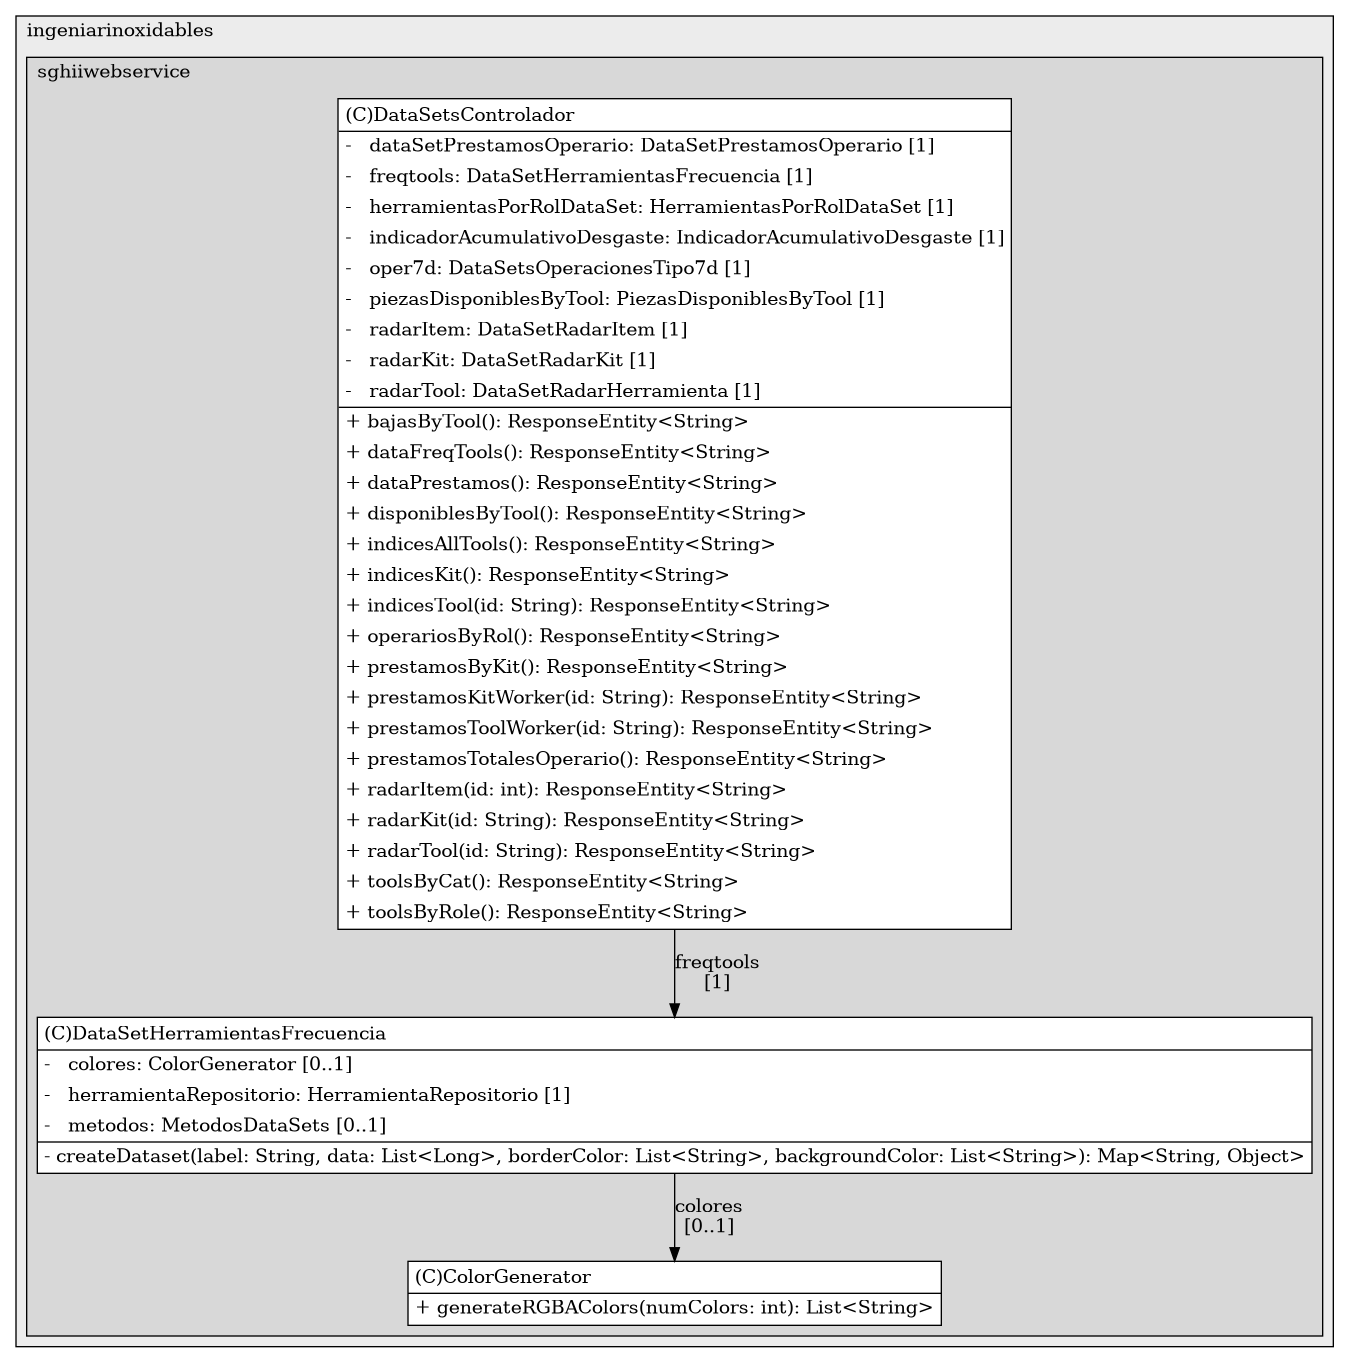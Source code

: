 @startuml

/' diagram meta data start
config=StructureConfiguration;
{
  "projectClassification": {
    "searchMode": "OpenProject", // OpenProject, AllProjects
    "includedProjects": "",
    "pathEndKeywords": "*.impl",
    "isClientPath": "",
    "isClientName": "",
    "isTestPath": "",
    "isTestName": "",
    "isMappingPath": "",
    "isMappingName": "",
    "isDataAccessPath": "",
    "isDataAccessName": "",
    "isDataStructurePath": "",
    "isDataStructureName": "",
    "isInterfaceStructuresPath": "",
    "isInterfaceStructuresName": "",
    "isEntryPointPath": "",
    "isEntryPointName": "",
    "treatFinalFieldsAsMandatory": false
  },
  "graphRestriction": {
    "classPackageExcludeFilter": "",
    "classPackageIncludeFilter": "",
    "classNameExcludeFilter": "",
    "classNameIncludeFilter": "",
    "methodNameExcludeFilter": "",
    "methodNameIncludeFilter": "",
    "removeByInheritance": "", // inheritance/annotation based filtering is done in a second step
    "removeByAnnotation": "",
    "removeByClassPackage": "", // cleanup the graph after inheritance/annotation based filtering is done
    "removeByClassName": "",
    "cutMappings": false,
    "cutEnum": true,
    "cutTests": true,
    "cutClient": true,
    "cutDataAccess": false,
    "cutInterfaceStructures": false,
    "cutDataStructures": false,
    "cutGetterAndSetter": true,
    "cutConstructors": true
  },
  "graphTraversal": {
    "forwardDepth": 6,
    "backwardDepth": 6,
    "classPackageExcludeFilter": "",
    "classPackageIncludeFilter": "",
    "classNameExcludeFilter": "",
    "classNameIncludeFilter": "",
    "methodNameExcludeFilter": "",
    "methodNameIncludeFilter": "",
    "hideMappings": false,
    "hideDataStructures": false,
    "hidePrivateMethods": true,
    "hideInterfaceCalls": true, // indirection: implementation -> interface (is hidden) -> implementation
    "onlyShowApplicationEntryPoints": false, // root node is included
    "useMethodCallsForStructureDiagram": "ForwardOnly" // ForwardOnly, BothDirections, No
  },
  "details": {
    "aggregation": "GroupByClass", // ByClass, GroupByClass, None
    "showClassGenericTypes": true,
    "showMethods": true,
    "showMethodParameterNames": true,
    "showMethodParameterTypes": true,
    "showMethodReturnType": true,
    "showPackageLevels": 2,
    "showDetailedClassStructure": true
  },
  "rootClass": "com.ingeniarinoxidables.sghiiwebservice.DataSets.ColorGenerator",
  "extensionCallbackMethod": "" // qualified.class.name#methodName - signature: public static String method(String)
}
diagram meta data end '/



digraph g {
    rankdir="TB"
    splines=polyline
    

'nodes 
subgraph cluster_1197233471 { 
   	label=ingeniarinoxidables
	labeljust=l
	fillcolor="#ececec"
	style=filled
   
   subgraph cluster_593371288 { 
   	label=sghiiwebservice
	labeljust=l
	fillcolor="#d8d8d8"
	style=filled
   
   ColorGenerator482675278[
	label=<<TABLE BORDER="1" CELLBORDER="0" CELLPADDING="4" CELLSPACING="0">
<TR><TD ALIGN="LEFT" >(C)ColorGenerator</TD></TR>
<HR/>
<TR><TD ALIGN="LEFT" >+ generateRGBAColors(numColors: int): List&lt;String&gt;</TD></TR>
</TABLE>>
	style=filled
	margin=0
	shape=plaintext
	fillcolor="#FFFFFF"
];

DataSetHerramientasFrecuencia482675278[
	label=<<TABLE BORDER="1" CELLBORDER="0" CELLPADDING="4" CELLSPACING="0">
<TR><TD ALIGN="LEFT" >(C)DataSetHerramientasFrecuencia</TD></TR>
<HR/>
<TR><TD ALIGN="LEFT" >-   colores: ColorGenerator [0..1]</TD></TR>
<TR><TD ALIGN="LEFT" >-   herramientaRepositorio: HerramientaRepositorio [1]</TD></TR>
<TR><TD ALIGN="LEFT" >-   metodos: MetodosDataSets [0..1]</TD></TR>
<HR/>
<TR><TD ALIGN="LEFT" >- createDataset(label: String, data: List&lt;Long&gt;, borderColor: List&lt;String&gt;, backgroundColor: List&lt;String&gt;): Map&lt;String, Object&gt;</TD></TR>
</TABLE>>
	style=filled
	margin=0
	shape=plaintext
	fillcolor="#FFFFFF"
];

DataSetsControlador236320816[
	label=<<TABLE BORDER="1" CELLBORDER="0" CELLPADDING="4" CELLSPACING="0">
<TR><TD ALIGN="LEFT" >(C)DataSetsControlador</TD></TR>
<HR/>
<TR><TD ALIGN="LEFT" >-   dataSetPrestamosOperario: DataSetPrestamosOperario [1]</TD></TR>
<TR><TD ALIGN="LEFT" >-   freqtools: DataSetHerramientasFrecuencia [1]</TD></TR>
<TR><TD ALIGN="LEFT" >-   herramientasPorRolDataSet: HerramientasPorRolDataSet [1]</TD></TR>
<TR><TD ALIGN="LEFT" >-   indicadorAcumulativoDesgaste: IndicadorAcumulativoDesgaste [1]</TD></TR>
<TR><TD ALIGN="LEFT" >-   oper7d: DataSetsOperacionesTipo7d [1]</TD></TR>
<TR><TD ALIGN="LEFT" >-   piezasDisponiblesByTool: PiezasDisponiblesByTool [1]</TD></TR>
<TR><TD ALIGN="LEFT" >-   radarItem: DataSetRadarItem [1]</TD></TR>
<TR><TD ALIGN="LEFT" >-   radarKit: DataSetRadarKit [1]</TD></TR>
<TR><TD ALIGN="LEFT" >-   radarTool: DataSetRadarHerramienta [1]</TD></TR>
<HR/>
<TR><TD ALIGN="LEFT" >+ bajasByTool(): ResponseEntity&lt;String&gt;</TD></TR>
<TR><TD ALIGN="LEFT" >+ dataFreqTools(): ResponseEntity&lt;String&gt;</TD></TR>
<TR><TD ALIGN="LEFT" >+ dataPrestamos(): ResponseEntity&lt;String&gt;</TD></TR>
<TR><TD ALIGN="LEFT" >+ disponiblesByTool(): ResponseEntity&lt;String&gt;</TD></TR>
<TR><TD ALIGN="LEFT" >+ indicesAllTools(): ResponseEntity&lt;String&gt;</TD></TR>
<TR><TD ALIGN="LEFT" >+ indicesKit(): ResponseEntity&lt;String&gt;</TD></TR>
<TR><TD ALIGN="LEFT" >+ indicesTool(id: String): ResponseEntity&lt;String&gt;</TD></TR>
<TR><TD ALIGN="LEFT" >+ operariosByRol(): ResponseEntity&lt;String&gt;</TD></TR>
<TR><TD ALIGN="LEFT" >+ prestamosByKit(): ResponseEntity&lt;String&gt;</TD></TR>
<TR><TD ALIGN="LEFT" >+ prestamosKitWorker(id: String): ResponseEntity&lt;String&gt;</TD></TR>
<TR><TD ALIGN="LEFT" >+ prestamosToolWorker(id: String): ResponseEntity&lt;String&gt;</TD></TR>
<TR><TD ALIGN="LEFT" >+ prestamosTotalesOperario(): ResponseEntity&lt;String&gt;</TD></TR>
<TR><TD ALIGN="LEFT" >+ radarItem(id: int): ResponseEntity&lt;String&gt;</TD></TR>
<TR><TD ALIGN="LEFT" >+ radarKit(id: String): ResponseEntity&lt;String&gt;</TD></TR>
<TR><TD ALIGN="LEFT" >+ radarTool(id: String): ResponseEntity&lt;String&gt;</TD></TR>
<TR><TD ALIGN="LEFT" >+ toolsByCat(): ResponseEntity&lt;String&gt;</TD></TR>
<TR><TD ALIGN="LEFT" >+ toolsByRole(): ResponseEntity&lt;String&gt;</TD></TR>
</TABLE>>
	style=filled
	margin=0
	shape=plaintext
	fillcolor="#FFFFFF"
];
} 
} 

'edges    
DataSetHerramientasFrecuencia482675278 -> ColorGenerator482675278[label="colores
[0..1]"];
DataSetsControlador236320816 -> DataSetHerramientasFrecuencia482675278[label="freqtools
[1]"];
    
}
@enduml